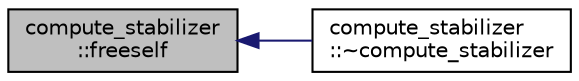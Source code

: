 digraph "compute_stabilizer::freeself"
{
  edge [fontname="Helvetica",fontsize="10",labelfontname="Helvetica",labelfontsize="10"];
  node [fontname="Helvetica",fontsize="10",shape=record];
  rankdir="LR";
  Node229 [label="compute_stabilizer\l::freeself",height=0.2,width=0.4,color="black", fillcolor="grey75", style="filled", fontcolor="black"];
  Node229 -> Node230 [dir="back",color="midnightblue",fontsize="10",style="solid",fontname="Helvetica"];
  Node230 [label="compute_stabilizer\l::~compute_stabilizer",height=0.2,width=0.4,color="black", fillcolor="white", style="filled",URL="$d8/d30/classcompute__stabilizer.html#a5134ae823e7d7acaa4725682359cdfb6"];
}
